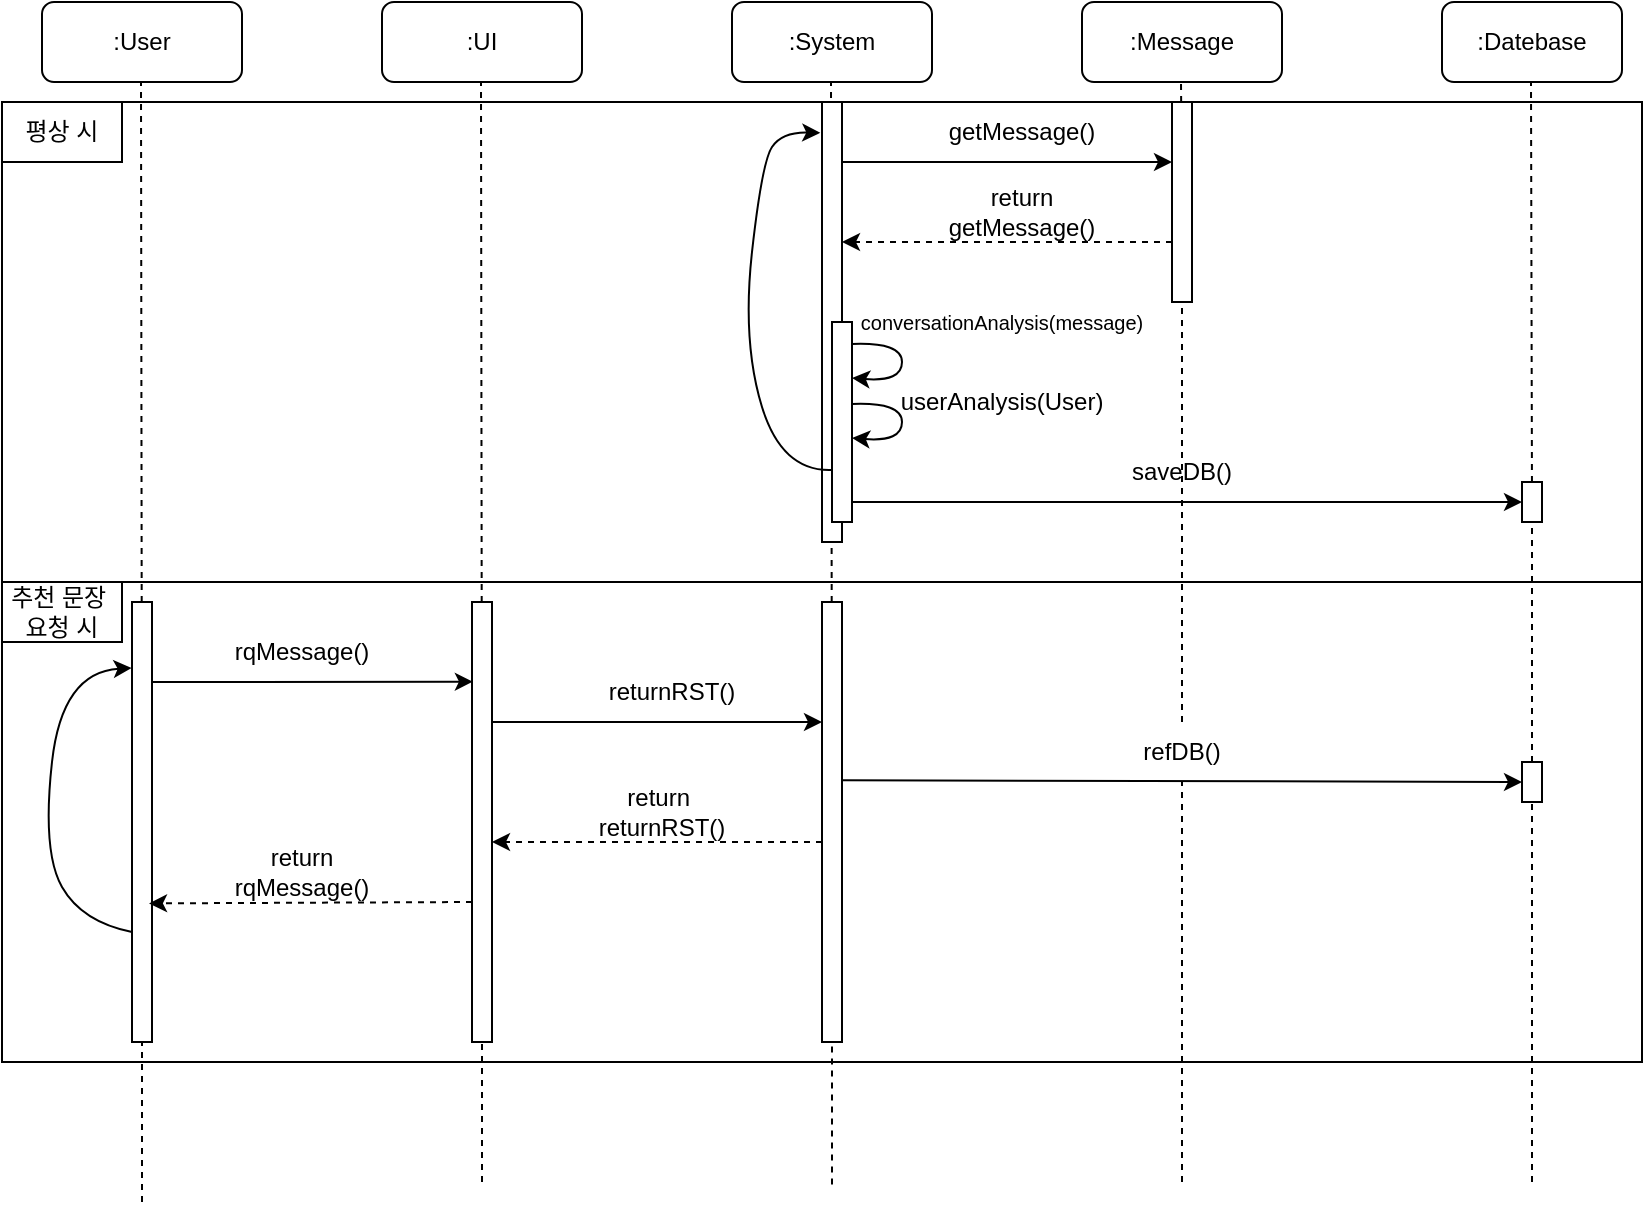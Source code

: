 <mxfile version="21.2.7" type="device">
  <diagram name="Page-1" id="2YBvvXClWsGukQMizWep">
    <mxGraphModel dx="402" dy="229" grid="1" gridSize="10" guides="1" tooltips="1" connect="1" arrows="1" fold="1" page="1" pageScale="1" pageWidth="850" pageHeight="1100" math="0" shadow="0">
      <root>
        <mxCell id="0" />
        <mxCell id="1" parent="0" />
        <mxCell id="O3P-cf8QrBY7kVAXS-Ra-35" value="" style="rounded=0;whiteSpace=wrap;html=1;" parent="1" vertex="1">
          <mxGeometry x="10" y="370" width="820" height="240" as="geometry" />
        </mxCell>
        <mxCell id="O3P-cf8QrBY7kVAXS-Ra-34" value="" style="rounded=0;whiteSpace=wrap;html=1;" parent="1" vertex="1">
          <mxGeometry x="10" y="130" width="820" height="240" as="geometry" />
        </mxCell>
        <mxCell id="O3P-cf8QrBY7kVAXS-Ra-1" value=":User" style="rounded=1;whiteSpace=wrap;html=1;" parent="1" vertex="1">
          <mxGeometry x="30" y="80" width="100" height="40" as="geometry" />
        </mxCell>
        <mxCell id="O3P-cf8QrBY7kVAXS-Ra-2" value=":UI" style="rounded=1;whiteSpace=wrap;html=1;" parent="1" vertex="1">
          <mxGeometry x="200" y="80" width="100" height="40" as="geometry" />
        </mxCell>
        <mxCell id="O3P-cf8QrBY7kVAXS-Ra-3" value=":System" style="rounded=1;whiteSpace=wrap;html=1;" parent="1" vertex="1">
          <mxGeometry x="375" y="80" width="100" height="40" as="geometry" />
        </mxCell>
        <mxCell id="O3P-cf8QrBY7kVAXS-Ra-4" value=":Message" style="rounded=1;whiteSpace=wrap;html=1;" parent="1" vertex="1">
          <mxGeometry x="550" y="80" width="100" height="40" as="geometry" />
        </mxCell>
        <mxCell id="O3P-cf8QrBY7kVAXS-Ra-5" value=":Datebase" style="rounded=1;whiteSpace=wrap;html=1;" parent="1" vertex="1">
          <mxGeometry x="730" y="80" width="90" height="40" as="geometry" />
        </mxCell>
        <mxCell id="O3P-cf8QrBY7kVAXS-Ra-7" value="" style="endArrow=none;dashed=1;html=1;rounded=0;" parent="1" source="O3P-cf8QrBY7kVAXS-Ra-39" edge="1">
          <mxGeometry width="50" height="50" relative="1" as="geometry">
            <mxPoint x="79.5" y="590" as="sourcePoint" />
            <mxPoint x="79.5" y="120" as="targetPoint" />
          </mxGeometry>
        </mxCell>
        <mxCell id="O3P-cf8QrBY7kVAXS-Ra-8" value="" style="endArrow=none;dashed=1;html=1;rounded=0;" parent="1" source="O3P-cf8QrBY7kVAXS-Ra-43" edge="1">
          <mxGeometry width="50" height="50" relative="1" as="geometry">
            <mxPoint x="249.5" y="590" as="sourcePoint" />
            <mxPoint x="249.5" y="120" as="targetPoint" />
          </mxGeometry>
        </mxCell>
        <mxCell id="O3P-cf8QrBY7kVAXS-Ra-9" value="" style="endArrow=none;dashed=1;html=1;rounded=0;" parent="1" source="O3P-cf8QrBY7kVAXS-Ra-47" edge="1">
          <mxGeometry width="50" height="50" relative="1" as="geometry">
            <mxPoint x="424.5" y="590" as="sourcePoint" />
            <mxPoint x="424.5" y="120" as="targetPoint" />
          </mxGeometry>
        </mxCell>
        <mxCell id="O3P-cf8QrBY7kVAXS-Ra-10" value="" style="endArrow=none;dashed=1;html=1;rounded=0;" parent="1" source="O3P-cf8QrBY7kVAXS-Ra-13" edge="1">
          <mxGeometry width="50" height="50" relative="1" as="geometry">
            <mxPoint x="599.5" y="590" as="sourcePoint" />
            <mxPoint x="599.5" y="120" as="targetPoint" />
          </mxGeometry>
        </mxCell>
        <mxCell id="O3P-cf8QrBY7kVAXS-Ra-11" value="" style="endArrow=none;dashed=1;html=1;rounded=0;" parent="1" source="O3P-cf8QrBY7kVAXS-Ra-31" edge="1">
          <mxGeometry width="50" height="50" relative="1" as="geometry">
            <mxPoint x="774.5" y="590" as="sourcePoint" />
            <mxPoint x="774.5" y="120" as="targetPoint" />
          </mxGeometry>
        </mxCell>
        <mxCell id="O3P-cf8QrBY7kVAXS-Ra-12" value="" style="rounded=0;whiteSpace=wrap;html=1;" parent="1" vertex="1">
          <mxGeometry x="420" y="130" width="10" height="220" as="geometry" />
        </mxCell>
        <mxCell id="O3P-cf8QrBY7kVAXS-Ra-14" value="" style="endArrow=none;dashed=1;html=1;rounded=0;" parent="1" source="O3P-cf8QrBY7kVAXS-Ra-55" target="O3P-cf8QrBY7kVAXS-Ra-13" edge="1">
          <mxGeometry width="50" height="50" relative="1" as="geometry">
            <mxPoint x="599.5" y="590" as="sourcePoint" />
            <mxPoint x="599.5" y="120" as="targetPoint" />
          </mxGeometry>
        </mxCell>
        <mxCell id="O3P-cf8QrBY7kVAXS-Ra-13" value="" style="rounded=0;whiteSpace=wrap;html=1;" parent="1" vertex="1">
          <mxGeometry x="595" y="130" width="10" height="100" as="geometry" />
        </mxCell>
        <mxCell id="O3P-cf8QrBY7kVAXS-Ra-15" value="" style="endArrow=classic;html=1;rounded=0;" parent="1" edge="1">
          <mxGeometry width="50" height="50" relative="1" as="geometry">
            <mxPoint x="430" y="160" as="sourcePoint" />
            <mxPoint x="595" y="160" as="targetPoint" />
          </mxGeometry>
        </mxCell>
        <mxCell id="O3P-cf8QrBY7kVAXS-Ra-16" value="getMessage()" style="text;html=1;strokeColor=none;fillColor=none;align=center;verticalAlign=middle;whiteSpace=wrap;rounded=0;" parent="1" vertex="1">
          <mxGeometry x="490" y="130" width="60" height="30" as="geometry" />
        </mxCell>
        <mxCell id="O3P-cf8QrBY7kVAXS-Ra-17" value="" style="endArrow=classic;html=1;rounded=0;dashed=1;" parent="1" edge="1">
          <mxGeometry width="50" height="50" relative="1" as="geometry">
            <mxPoint x="595" y="200" as="sourcePoint" />
            <mxPoint x="430" y="200" as="targetPoint" />
          </mxGeometry>
        </mxCell>
        <mxCell id="O3P-cf8QrBY7kVAXS-Ra-18" value="return getMessage()" style="text;html=1;strokeColor=none;fillColor=none;align=center;verticalAlign=middle;whiteSpace=wrap;rounded=0;" parent="1" vertex="1">
          <mxGeometry x="490" y="170" width="60" height="30" as="geometry" />
        </mxCell>
        <mxCell id="O3P-cf8QrBY7kVAXS-Ra-19" value="" style="rounded=0;whiteSpace=wrap;html=1;" parent="1" vertex="1">
          <mxGeometry x="425" y="240" width="10" height="100" as="geometry" />
        </mxCell>
        <mxCell id="O3P-cf8QrBY7kVAXS-Ra-24" value="" style="curved=1;endArrow=classic;html=1;rounded=0;exitX=1.044;exitY=0.159;exitDx=0;exitDy=0;exitPerimeter=0;entryX=1;entryY=0.4;entryDx=0;entryDy=0;entryPerimeter=0;" parent="1" edge="1">
          <mxGeometry width="50" height="50" relative="1" as="geometry">
            <mxPoint x="435" y="251" as="sourcePoint" />
            <mxPoint x="435" y="268" as="targetPoint" />
            <Array as="points">
              <mxPoint x="460" y="250" />
              <mxPoint x="460" y="270" />
            </Array>
          </mxGeometry>
        </mxCell>
        <mxCell id="O3P-cf8QrBY7kVAXS-Ra-25" value="userAnalysis(User)" style="text;html=1;strokeColor=none;fillColor=none;align=center;verticalAlign=middle;whiteSpace=wrap;rounded=0;" parent="1" vertex="1">
          <mxGeometry x="480" y="265" width="60" height="30" as="geometry" />
        </mxCell>
        <mxCell id="O3P-cf8QrBY7kVAXS-Ra-26" value="" style="curved=1;endArrow=classic;html=1;rounded=0;exitX=1.044;exitY=0.159;exitDx=0;exitDy=0;exitPerimeter=0;entryX=1;entryY=0.4;entryDx=0;entryDy=0;entryPerimeter=0;" parent="1" edge="1">
          <mxGeometry width="50" height="50" relative="1" as="geometry">
            <mxPoint x="435" y="281" as="sourcePoint" />
            <mxPoint x="435" y="298" as="targetPoint" />
            <Array as="points">
              <mxPoint x="460" y="280" />
              <mxPoint x="460" y="300" />
            </Array>
          </mxGeometry>
        </mxCell>
        <mxCell id="O3P-cf8QrBY7kVAXS-Ra-27" value="&lt;font style=&quot;font-size: 10px;&quot;&gt;conversationAnalysis(message)&lt;/font&gt;" style="text;html=1;strokeColor=none;fillColor=none;align=center;verticalAlign=middle;whiteSpace=wrap;rounded=0;" parent="1" vertex="1">
          <mxGeometry x="500" y="225" width="20" height="30" as="geometry" />
        </mxCell>
        <mxCell id="O3P-cf8QrBY7kVAXS-Ra-29" value="" style="curved=1;endArrow=classic;html=1;rounded=0;exitX=1.044;exitY=0.159;exitDx=0;exitDy=0;exitPerimeter=0;entryX=-0.086;entryY=0.07;entryDx=0;entryDy=0;entryPerimeter=0;" parent="1" target="O3P-cf8QrBY7kVAXS-Ra-12" edge="1">
          <mxGeometry width="50" height="50" relative="1" as="geometry">
            <mxPoint x="425" y="314" as="sourcePoint" />
            <mxPoint x="425" y="297" as="targetPoint" />
            <Array as="points">
              <mxPoint x="400" y="315" />
              <mxPoint x="380" y="250" />
              <mxPoint x="390" y="160" />
              <mxPoint x="400" y="145" />
            </Array>
          </mxGeometry>
        </mxCell>
        <mxCell id="O3P-cf8QrBY7kVAXS-Ra-30" value="" style="endArrow=classic;html=1;rounded=0;" parent="1" edge="1">
          <mxGeometry width="50" height="50" relative="1" as="geometry">
            <mxPoint x="435" y="330" as="sourcePoint" />
            <mxPoint x="770" y="330" as="targetPoint" />
          </mxGeometry>
        </mxCell>
        <mxCell id="O3P-cf8QrBY7kVAXS-Ra-32" value="" style="endArrow=none;dashed=1;html=1;rounded=0;" parent="1" source="O3P-cf8QrBY7kVAXS-Ra-62" target="O3P-cf8QrBY7kVAXS-Ra-31" edge="1">
          <mxGeometry width="50" height="50" relative="1" as="geometry">
            <mxPoint x="774.5" y="590" as="sourcePoint" />
            <mxPoint x="774.5" y="120" as="targetPoint" />
          </mxGeometry>
        </mxCell>
        <mxCell id="O3P-cf8QrBY7kVAXS-Ra-31" value="" style="rounded=0;whiteSpace=wrap;html=1;" parent="1" vertex="1">
          <mxGeometry x="770" y="320" width="10" height="20" as="geometry" />
        </mxCell>
        <mxCell id="O3P-cf8QrBY7kVAXS-Ra-36" value="평상 시" style="rounded=0;whiteSpace=wrap;html=1;" parent="1" vertex="1">
          <mxGeometry x="10" y="130" width="60" height="30" as="geometry" />
        </mxCell>
        <mxCell id="O3P-cf8QrBY7kVAXS-Ra-37" value="추천 문장&amp;nbsp;&lt;br&gt;요청 시" style="rounded=0;whiteSpace=wrap;html=1;" parent="1" vertex="1">
          <mxGeometry x="10" y="370" width="60" height="30" as="geometry" />
        </mxCell>
        <mxCell id="O3P-cf8QrBY7kVAXS-Ra-40" value="" style="endArrow=none;dashed=1;html=1;rounded=0;" parent="1" target="O3P-cf8QrBY7kVAXS-Ra-39" edge="1">
          <mxGeometry width="50" height="50" relative="1" as="geometry">
            <mxPoint x="80" y="680" as="sourcePoint" />
            <mxPoint x="79.5" y="120" as="targetPoint" />
          </mxGeometry>
        </mxCell>
        <mxCell id="O3P-cf8QrBY7kVAXS-Ra-39" value="" style="rounded=0;whiteSpace=wrap;html=1;" parent="1" vertex="1">
          <mxGeometry x="75" y="380" width="10" height="220" as="geometry" />
        </mxCell>
        <mxCell id="O3P-cf8QrBY7kVAXS-Ra-42" value="" style="endArrow=classic;html=1;rounded=0;entryX=0.043;entryY=0.181;entryDx=0;entryDy=0;entryPerimeter=0;" parent="1" target="O3P-cf8QrBY7kVAXS-Ra-43" edge="1">
          <mxGeometry width="50" height="50" relative="1" as="geometry">
            <mxPoint x="85" y="420" as="sourcePoint" />
            <mxPoint x="240" y="420" as="targetPoint" />
          </mxGeometry>
        </mxCell>
        <mxCell id="O3P-cf8QrBY7kVAXS-Ra-44" value="" style="endArrow=none;dashed=1;html=1;rounded=0;" parent="1" target="O3P-cf8QrBY7kVAXS-Ra-43" edge="1">
          <mxGeometry width="50" height="50" relative="1" as="geometry">
            <mxPoint x="250" y="670" as="sourcePoint" />
            <mxPoint x="249.5" y="120" as="targetPoint" />
          </mxGeometry>
        </mxCell>
        <mxCell id="O3P-cf8QrBY7kVAXS-Ra-43" value="" style="rounded=0;whiteSpace=wrap;html=1;" parent="1" vertex="1">
          <mxGeometry x="245" y="380" width="10" height="220" as="geometry" />
        </mxCell>
        <mxCell id="O3P-cf8QrBY7kVAXS-Ra-46" value="rqMessage()" style="text;html=1;strokeColor=none;fillColor=none;align=center;verticalAlign=middle;whiteSpace=wrap;rounded=0;" parent="1" vertex="1">
          <mxGeometry x="130" y="390" width="60" height="30" as="geometry" />
        </mxCell>
        <mxCell id="O3P-cf8QrBY7kVAXS-Ra-48" value="" style="endArrow=none;dashed=1;html=1;rounded=0;" parent="1" target="O3P-cf8QrBY7kVAXS-Ra-47" edge="1">
          <mxGeometry width="50" height="50" relative="1" as="geometry">
            <mxPoint x="425" y="671.231" as="sourcePoint" />
            <mxPoint x="424.5" y="120" as="targetPoint" />
          </mxGeometry>
        </mxCell>
        <mxCell id="O3P-cf8QrBY7kVAXS-Ra-47" value="" style="rounded=0;whiteSpace=wrap;html=1;" parent="1" vertex="1">
          <mxGeometry x="420" y="380" width="10" height="220" as="geometry" />
        </mxCell>
        <mxCell id="O3P-cf8QrBY7kVAXS-Ra-50" value="" style="endArrow=classic;html=1;rounded=0;" parent="1" edge="1">
          <mxGeometry width="50" height="50" relative="1" as="geometry">
            <mxPoint x="255" y="440" as="sourcePoint" />
            <mxPoint x="420" y="440" as="targetPoint" />
          </mxGeometry>
        </mxCell>
        <mxCell id="O3P-cf8QrBY7kVAXS-Ra-51" value="returnRST()" style="text;html=1;strokeColor=none;fillColor=none;align=center;verticalAlign=middle;whiteSpace=wrap;rounded=0;" parent="1" vertex="1">
          <mxGeometry x="315" y="410" width="60" height="30" as="geometry" />
        </mxCell>
        <mxCell id="O3P-cf8QrBY7kVAXS-Ra-53" value="" style="endArrow=classic;html=1;rounded=0;exitX=1.043;exitY=0.405;exitDx=0;exitDy=0;exitPerimeter=0;entryX=0;entryY=0.5;entryDx=0;entryDy=0;" parent="1" source="O3P-cf8QrBY7kVAXS-Ra-47" target="O3P-cf8QrBY7kVAXS-Ra-62" edge="1">
          <mxGeometry width="50" height="50" relative="1" as="geometry">
            <mxPoint x="435" y="470" as="sourcePoint" />
            <mxPoint x="775" y="470" as="targetPoint" />
          </mxGeometry>
        </mxCell>
        <mxCell id="O3P-cf8QrBY7kVAXS-Ra-56" value="" style="endArrow=none;dashed=1;html=1;rounded=0;" parent="1" target="O3P-cf8QrBY7kVAXS-Ra-55" edge="1">
          <mxGeometry width="50" height="50" relative="1" as="geometry">
            <mxPoint x="600" y="670" as="sourcePoint" />
            <mxPoint x="600" y="230" as="targetPoint" />
          </mxGeometry>
        </mxCell>
        <mxCell id="O3P-cf8QrBY7kVAXS-Ra-33" value="saveDB()" style="text;html=1;strokeColor=none;fillColor=none;align=center;verticalAlign=middle;whiteSpace=wrap;rounded=0;fontSize=12;" parent="1" vertex="1">
          <mxGeometry x="570" y="300" width="60" height="30" as="geometry" />
        </mxCell>
        <mxCell id="O3P-cf8QrBY7kVAXS-Ra-55" value="refDB()" style="text;html=1;strokeColor=none;fillColor=none;align=center;verticalAlign=middle;whiteSpace=wrap;rounded=0;" parent="1" vertex="1">
          <mxGeometry x="570" y="440" width="60" height="30" as="geometry" />
        </mxCell>
        <mxCell id="O3P-cf8QrBY7kVAXS-Ra-57" value="" style="endArrow=classic;html=1;rounded=0;dashed=1;" parent="1" edge="1">
          <mxGeometry width="50" height="50" relative="1" as="geometry">
            <mxPoint x="420" y="500" as="sourcePoint" />
            <mxPoint x="255" y="500" as="targetPoint" />
          </mxGeometry>
        </mxCell>
        <mxCell id="O3P-cf8QrBY7kVAXS-Ra-59" value="return&amp;nbsp;&lt;br&gt;returnRST()" style="text;html=1;strokeColor=none;fillColor=none;align=center;verticalAlign=middle;whiteSpace=wrap;rounded=0;" parent="1" vertex="1">
          <mxGeometry x="310" y="470" width="60" height="30" as="geometry" />
        </mxCell>
        <mxCell id="O3P-cf8QrBY7kVAXS-Ra-60" value="" style="endArrow=classic;html=1;rounded=0;entryX=0.852;entryY=0.685;entryDx=0;entryDy=0;entryPerimeter=0;dashed=1;" parent="1" target="O3P-cf8QrBY7kVAXS-Ra-39" edge="1">
          <mxGeometry width="50" height="50" relative="1" as="geometry">
            <mxPoint x="245" y="530" as="sourcePoint" />
            <mxPoint x="90" y="530" as="targetPoint" />
          </mxGeometry>
        </mxCell>
        <mxCell id="O3P-cf8QrBY7kVAXS-Ra-61" value="return&lt;br&gt;rqMessage()" style="text;html=1;strokeColor=none;fillColor=none;align=center;verticalAlign=middle;whiteSpace=wrap;rounded=0;" parent="1" vertex="1">
          <mxGeometry x="130" y="500" width="60" height="30" as="geometry" />
        </mxCell>
        <mxCell id="O3P-cf8QrBY7kVAXS-Ra-63" value="" style="endArrow=none;dashed=1;html=1;rounded=0;" parent="1" target="O3P-cf8QrBY7kVAXS-Ra-62" edge="1">
          <mxGeometry width="50" height="50" relative="1" as="geometry">
            <mxPoint x="775" y="670" as="sourcePoint" />
            <mxPoint x="775" y="340" as="targetPoint" />
          </mxGeometry>
        </mxCell>
        <mxCell id="O3P-cf8QrBY7kVAXS-Ra-62" value="" style="rounded=0;whiteSpace=wrap;html=1;" parent="1" vertex="1">
          <mxGeometry x="770" y="460" width="10" height="20" as="geometry" />
        </mxCell>
        <mxCell id="sOdqqrt755QCq8fy-zl1-1" value="" style="curved=1;endArrow=classic;html=1;rounded=0;exitX=0;exitY=0.75;exitDx=0;exitDy=0;entryX=-0.02;entryY=0.15;entryDx=0;entryDy=0;entryPerimeter=0;" edge="1" parent="1" source="O3P-cf8QrBY7kVAXS-Ra-39" target="O3P-cf8QrBY7kVAXS-Ra-39">
          <mxGeometry width="50" height="50" relative="1" as="geometry">
            <mxPoint x="75" y="569" as="sourcePoint" />
            <mxPoint x="69" y="400" as="targetPoint" />
            <Array as="points">
              <mxPoint x="50" y="540" />
              <mxPoint x="30" y="505" />
              <mxPoint x="40" y="415" />
            </Array>
          </mxGeometry>
        </mxCell>
      </root>
    </mxGraphModel>
  </diagram>
</mxfile>
